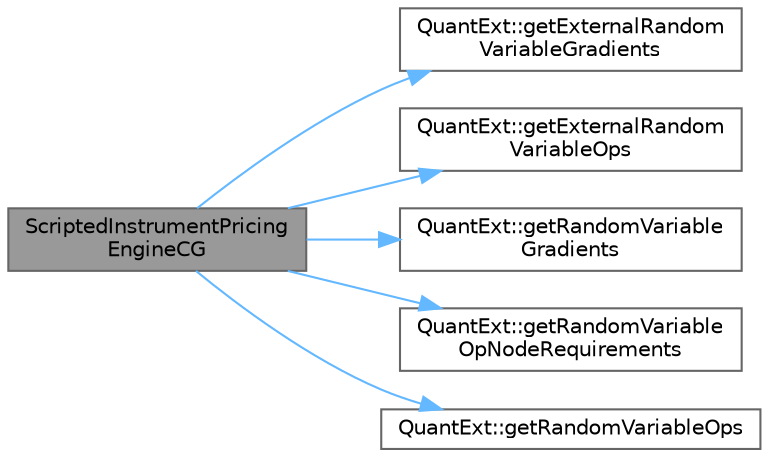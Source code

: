digraph "ScriptedInstrumentPricingEngineCG"
{
 // INTERACTIVE_SVG=YES
 // LATEX_PDF_SIZE
  bgcolor="transparent";
  edge [fontname=Helvetica,fontsize=10,labelfontname=Helvetica,labelfontsize=10];
  node [fontname=Helvetica,fontsize=10,shape=box,height=0.2,width=0.4];
  rankdir="LR";
  Node1 [label="ScriptedInstrumentPricing\lEngineCG",height=0.2,width=0.4,color="gray40", fillcolor="grey60", style="filled", fontcolor="black",tooltip=" "];
  Node1 -> Node2 [color="steelblue1",style="solid"];
  Node2 [label="QuantExt::getExternalRandom\lVariableGradients",height=0.2,width=0.4,color="grey40", fillcolor="white", style="filled",URL="C:/dev/ORE/documentation/QuantExt/doc/quantext.tag$namespace_quant_ext.html#a824510a0c9a469345a90482edd8fe770",tooltip=" "];
  Node1 -> Node3 [color="steelblue1",style="solid"];
  Node3 [label="QuantExt::getExternalRandom\lVariableOps",height=0.2,width=0.4,color="grey40", fillcolor="white", style="filled",URL="C:/dev/ORE/documentation/QuantExt/doc/quantext.tag$namespace_quant_ext.html#a3fd9e146422b1d08db84520d7c9f05d4",tooltip=" "];
  Node1 -> Node4 [color="steelblue1",style="solid"];
  Node4 [label="QuantExt::getRandomVariable\lGradients",height=0.2,width=0.4,color="grey40", fillcolor="white", style="filled",URL="C:/dev/ORE/documentation/QuantExt/doc/quantext.tag$namespace_quant_ext.html#ae1b7f347166b3b83f737437bd561e689",tooltip=" "];
  Node1 -> Node5 [color="steelblue1",style="solid"];
  Node5 [label="QuantExt::getRandomVariable\lOpNodeRequirements",height=0.2,width=0.4,color="grey40", fillcolor="white", style="filled",URL="C:/dev/ORE/documentation/QuantExt/doc/quantext.tag$namespace_quant_ext.html#a6e8a0ccf1292bf1b6047dbfa6ae3084a",tooltip=" "];
  Node1 -> Node6 [color="steelblue1",style="solid"];
  Node6 [label="QuantExt::getRandomVariableOps",height=0.2,width=0.4,color="grey40", fillcolor="white", style="filled",URL="C:/dev/ORE/documentation/QuantExt/doc/quantext.tag$namespace_quant_ext.html#acdb175ecb24738f285ff12e77fc73afc",tooltip=" "];
}
